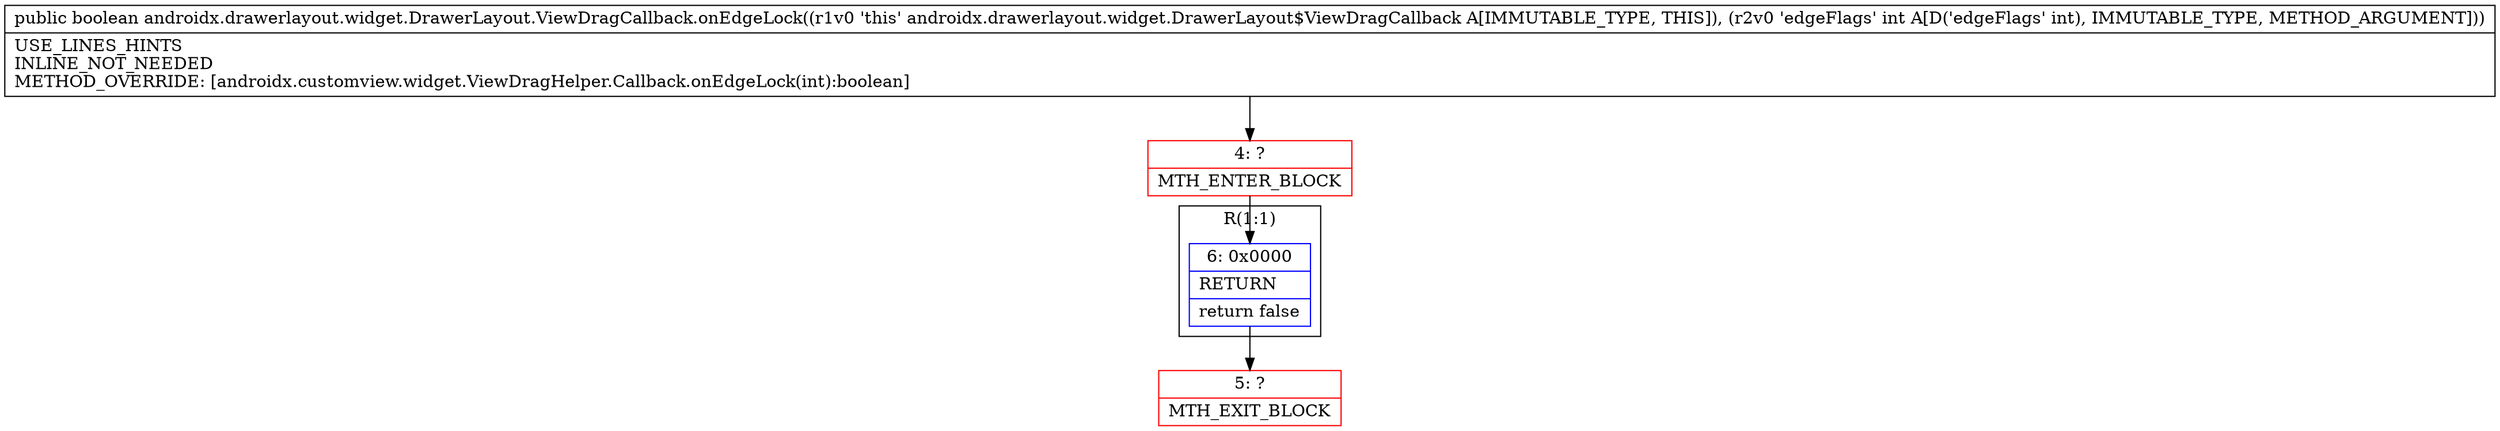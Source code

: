 digraph "CFG forandroidx.drawerlayout.widget.DrawerLayout.ViewDragCallback.onEdgeLock(I)Z" {
subgraph cluster_Region_1015273211 {
label = "R(1:1)";
node [shape=record,color=blue];
Node_6 [shape=record,label="{6\:\ 0x0000|RETURN\l|return false\l}"];
}
Node_4 [shape=record,color=red,label="{4\:\ ?|MTH_ENTER_BLOCK\l}"];
Node_5 [shape=record,color=red,label="{5\:\ ?|MTH_EXIT_BLOCK\l}"];
MethodNode[shape=record,label="{public boolean androidx.drawerlayout.widget.DrawerLayout.ViewDragCallback.onEdgeLock((r1v0 'this' androidx.drawerlayout.widget.DrawerLayout$ViewDragCallback A[IMMUTABLE_TYPE, THIS]), (r2v0 'edgeFlags' int A[D('edgeFlags' int), IMMUTABLE_TYPE, METHOD_ARGUMENT]))  | USE_LINES_HINTS\lINLINE_NOT_NEEDED\lMETHOD_OVERRIDE: [androidx.customview.widget.ViewDragHelper.Callback.onEdgeLock(int):boolean]\l}"];
MethodNode -> Node_4;Node_6 -> Node_5;
Node_4 -> Node_6;
}

